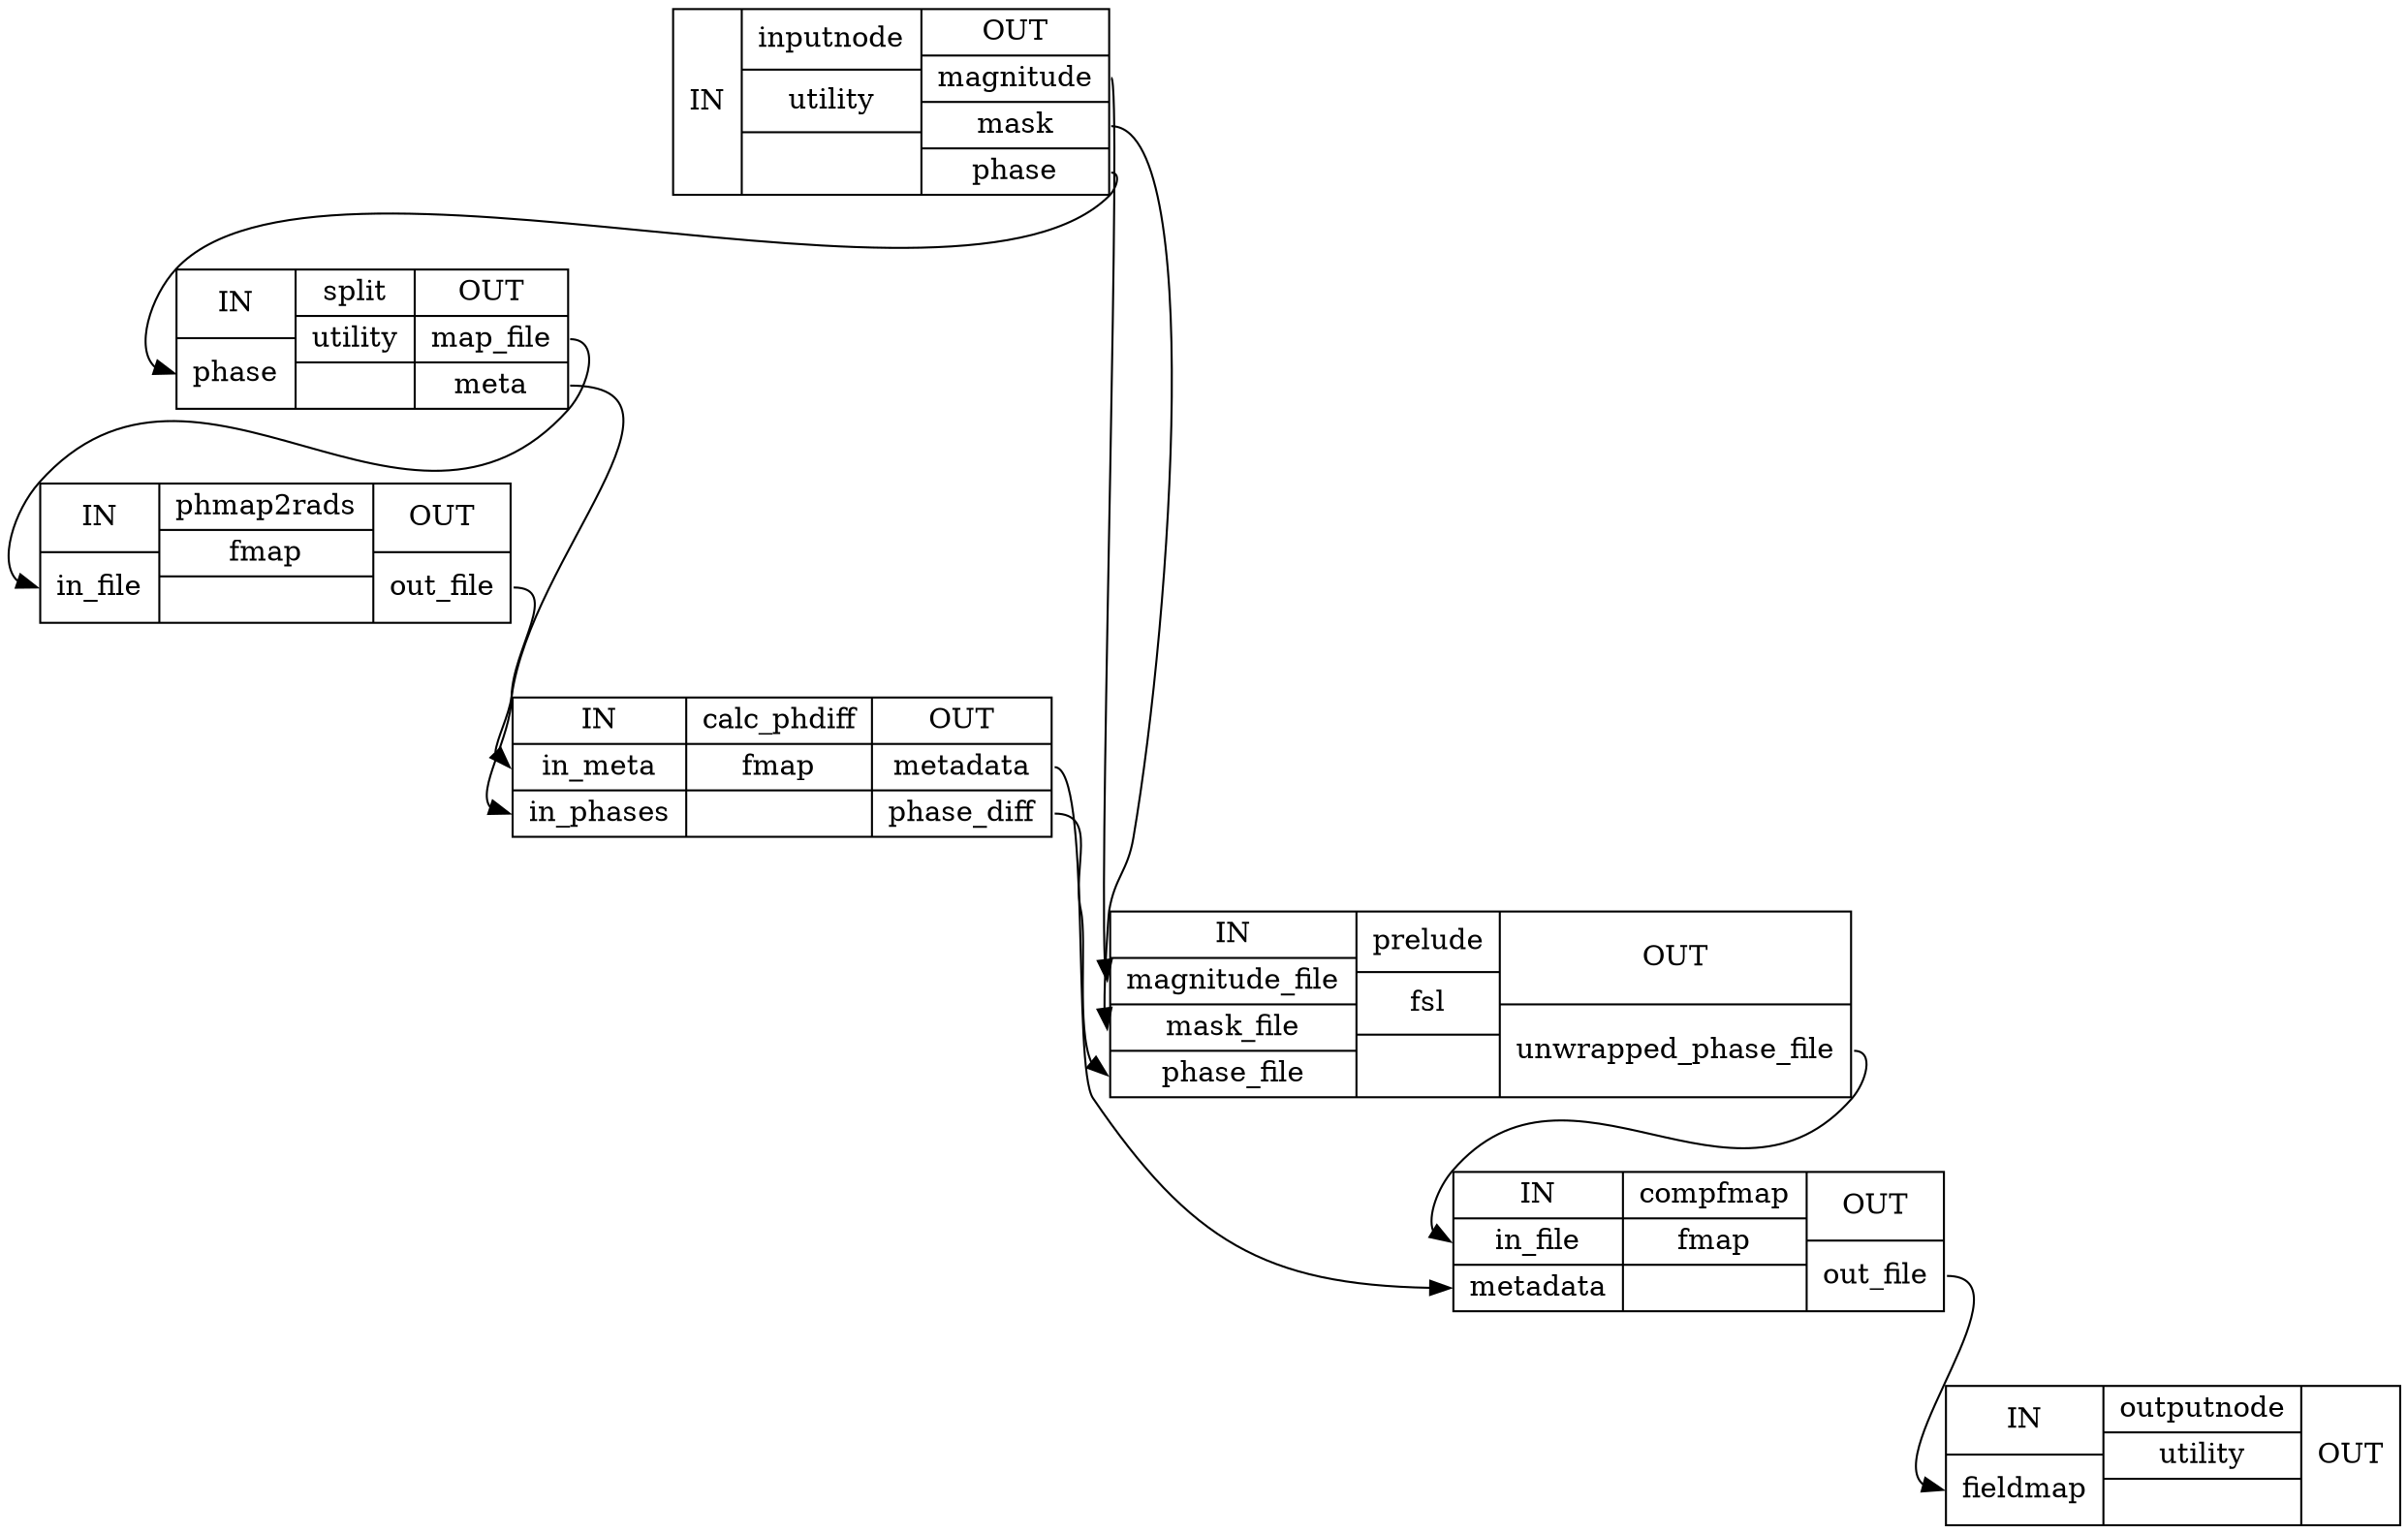 digraph structs {
node [shape=record];
phdiff_wfinputnode [label="{IN}|{ inputnode | utility |  }|{OUT|<outmagnitude> magnitude|<outmask> mask|<outphase> phase}"];
phdiff_wfsplit [label="{IN|<inphase> phase}|{ split | utility |  }|{OUT|<outmapfile> map_file|<outmeta> meta}"];
phdiff_wfphmap2rads [label="{IN|<ininfile> in_file}|{ phmap2rads | fmap |  }|{OUT|<outoutfile> out_file}"];
phdiff_wfcalc_phdiff [label="{IN|<ininmeta> in_meta|<ininphases> in_phases}|{ calc_phdiff | fmap |  }|{OUT|<outmetadata> metadata|<outphasediff> phase_diff}"];
phdiff_wfprelude [label="{IN|<inmagnitudefile> magnitude_file|<inmaskfile> mask_file|<inphasefile> phase_file}|{ prelude | fsl |  }|{OUT|<outunwrappedphasefile> unwrapped_phase_file}"];
phdiff_wfcompfmap [label="{IN|<ininfile> in_file|<inmetadata> metadata}|{ compfmap | fmap |  }|{OUT|<outoutfile> out_file}"];
phdiff_wfoutputnode [label="{IN|<infieldmap> fieldmap}|{ outputnode | utility |  }|{OUT}"];
phdiff_wfcalc_phdiff:outmetadata:e -> phdiff_wfcompfmap:inmetadata:w;
phdiff_wfcalc_phdiff:outphasediff:e -> phdiff_wfprelude:inphasefile:w;
phdiff_wfcompfmap:outoutfile:e -> phdiff_wfoutputnode:infieldmap:w;
phdiff_wfinputnode:outmagnitude:e -> phdiff_wfprelude:inmagnitudefile:w;
phdiff_wfinputnode:outmask:e -> phdiff_wfprelude:inmaskfile:w;
phdiff_wfinputnode:outphase:e -> phdiff_wfsplit:inphase:w;
phdiff_wfphmap2rads:outoutfile:e -> phdiff_wfcalc_phdiff:ininphases:w;
phdiff_wfprelude:outunwrappedphasefile:e -> phdiff_wfcompfmap:ininfile:w;
phdiff_wfsplit:outmapfile:e -> phdiff_wfphmap2rads:ininfile:w;
phdiff_wfsplit:outmeta:e -> phdiff_wfcalc_phdiff:ininmeta:w;
}